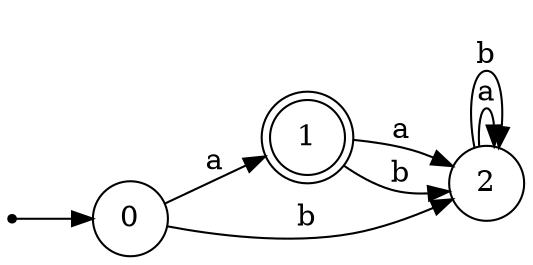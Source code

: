 digraph finite_state_machine {
	rankdir=LR;
  	size="10,10"

	node [shape = doublecircle]; 1 ;
	node [shape = point ]; q;
	node [shape = circle]; 

	q -> 0;
	0 -> 1 [label = "a"];
	0 -> 2 [label = "b"];
	1 -> 2 [label = "a"];
	1 -> 2 [label = "b"];
	2 -> 2 [label = "a"];
	2 -> 2 [label = "b"];


}
